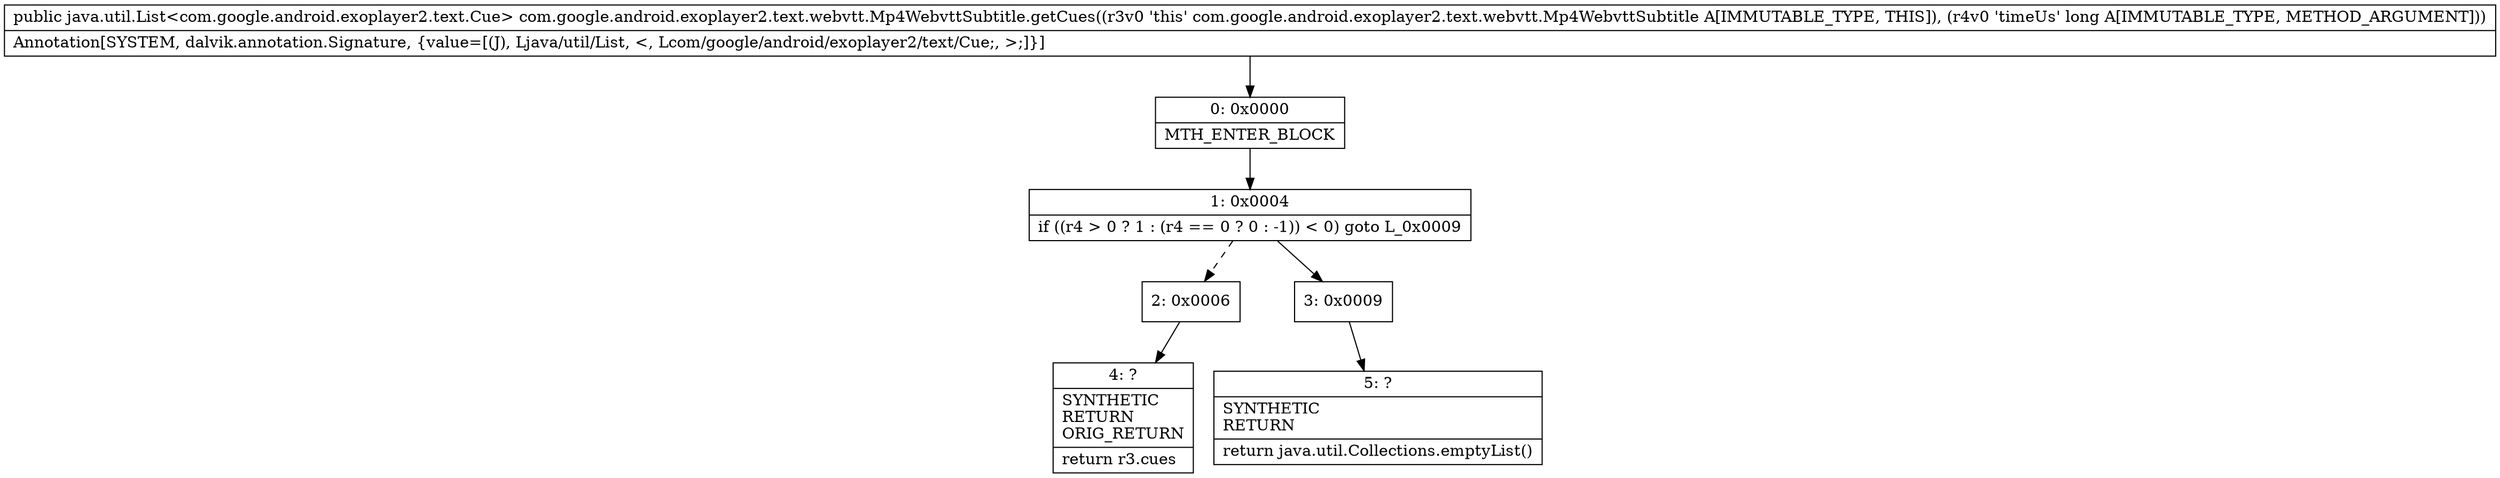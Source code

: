digraph "CFG forcom.google.android.exoplayer2.text.webvtt.Mp4WebvttSubtitle.getCues(J)Ljava\/util\/List;" {
Node_0 [shape=record,label="{0\:\ 0x0000|MTH_ENTER_BLOCK\l}"];
Node_1 [shape=record,label="{1\:\ 0x0004|if ((r4 \> 0 ? 1 : (r4 == 0 ? 0 : \-1)) \< 0) goto L_0x0009\l}"];
Node_2 [shape=record,label="{2\:\ 0x0006}"];
Node_3 [shape=record,label="{3\:\ 0x0009}"];
Node_4 [shape=record,label="{4\:\ ?|SYNTHETIC\lRETURN\lORIG_RETURN\l|return r3.cues\l}"];
Node_5 [shape=record,label="{5\:\ ?|SYNTHETIC\lRETURN\l|return java.util.Collections.emptyList()\l}"];
MethodNode[shape=record,label="{public java.util.List\<com.google.android.exoplayer2.text.Cue\> com.google.android.exoplayer2.text.webvtt.Mp4WebvttSubtitle.getCues((r3v0 'this' com.google.android.exoplayer2.text.webvtt.Mp4WebvttSubtitle A[IMMUTABLE_TYPE, THIS]), (r4v0 'timeUs' long A[IMMUTABLE_TYPE, METHOD_ARGUMENT]))  | Annotation[SYSTEM, dalvik.annotation.Signature, \{value=[(J), Ljava\/util\/List, \<, Lcom\/google\/android\/exoplayer2\/text\/Cue;, \>;]\}]\l}"];
MethodNode -> Node_0;
Node_0 -> Node_1;
Node_1 -> Node_2[style=dashed];
Node_1 -> Node_3;
Node_2 -> Node_4;
Node_3 -> Node_5;
}

